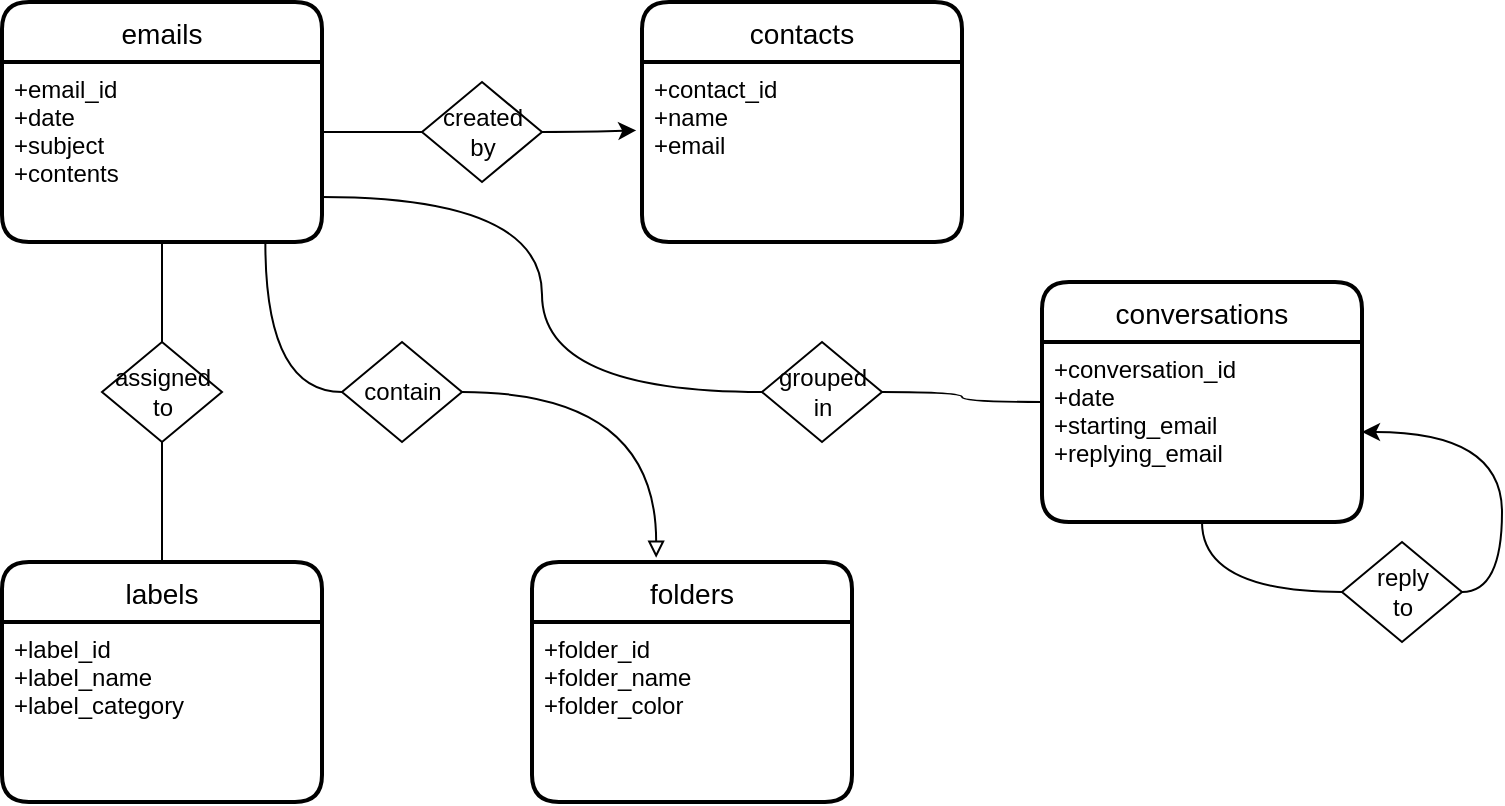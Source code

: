 <mxfile version="16.6.2" type="github">
  <diagram id="S5U35zioawIEqd8V08nD" name="Page-1">
    <mxGraphModel dx="1075" dy="954" grid="1" gridSize="10" guides="1" tooltips="1" connect="1" arrows="1" fold="1" page="1" pageScale="1" pageWidth="850" pageHeight="1100" math="0" shadow="0">
      <root>
        <mxCell id="0" />
        <mxCell id="1" parent="0" />
        <mxCell id="wlDCUmGC1mf5rQUe6NT3-1" value="emails" style="swimlane;childLayout=stackLayout;horizontal=1;startSize=30;horizontalStack=0;rounded=1;fontSize=14;fontStyle=0;strokeWidth=2;resizeParent=0;resizeLast=1;shadow=0;dashed=0;align=center;" vertex="1" parent="1">
          <mxGeometry x="80" y="80" width="160" height="120" as="geometry" />
        </mxCell>
        <mxCell id="wlDCUmGC1mf5rQUe6NT3-2" value="+email_id&#xa;+date&#xa;+subject&#xa;+contents&#xa;" style="align=left;strokeColor=none;fillColor=none;spacingLeft=4;fontSize=12;verticalAlign=top;resizable=0;rotatable=0;part=1;" vertex="1" parent="wlDCUmGC1mf5rQUe6NT3-1">
          <mxGeometry y="30" width="160" height="90" as="geometry" />
        </mxCell>
        <mxCell id="wlDCUmGC1mf5rQUe6NT3-3" value="contacts" style="swimlane;childLayout=stackLayout;horizontal=1;startSize=30;horizontalStack=0;rounded=1;fontSize=14;fontStyle=0;strokeWidth=2;resizeParent=0;resizeLast=1;shadow=0;dashed=0;align=center;" vertex="1" parent="1">
          <mxGeometry x="400" y="80" width="160" height="120" as="geometry" />
        </mxCell>
        <mxCell id="wlDCUmGC1mf5rQUe6NT3-4" value="+contact_id&#xa;+name&#xa;+email&#xa;" style="align=left;strokeColor=none;fillColor=none;spacingLeft=4;fontSize=12;verticalAlign=top;resizable=0;rotatable=0;part=1;" vertex="1" parent="wlDCUmGC1mf5rQUe6NT3-3">
          <mxGeometry y="30" width="160" height="90" as="geometry" />
        </mxCell>
        <mxCell id="wlDCUmGC1mf5rQUe6NT3-5" value="folders" style="swimlane;childLayout=stackLayout;horizontal=1;startSize=30;horizontalStack=0;rounded=1;fontSize=14;fontStyle=0;strokeWidth=2;resizeParent=0;resizeLast=1;shadow=0;dashed=0;align=center;" vertex="1" parent="1">
          <mxGeometry x="345" y="360" width="160" height="120" as="geometry" />
        </mxCell>
        <mxCell id="wlDCUmGC1mf5rQUe6NT3-6" value="+folder_id&#xa;+folder_name&#xa;+folder_color " style="align=left;strokeColor=none;fillColor=none;spacingLeft=4;fontSize=12;verticalAlign=top;resizable=0;rotatable=0;part=1;" vertex="1" parent="wlDCUmGC1mf5rQUe6NT3-5">
          <mxGeometry y="30" width="160" height="90" as="geometry" />
        </mxCell>
        <mxCell id="wlDCUmGC1mf5rQUe6NT3-7" value="labels " style="swimlane;childLayout=stackLayout;horizontal=1;startSize=30;horizontalStack=0;rounded=1;fontSize=14;fontStyle=0;strokeWidth=2;resizeParent=0;resizeLast=1;shadow=0;dashed=0;align=center;" vertex="1" parent="1">
          <mxGeometry x="80" y="360" width="160" height="120" as="geometry" />
        </mxCell>
        <mxCell id="wlDCUmGC1mf5rQUe6NT3-8" value="+label_id&#xa;+label_name&#xa;+label_category " style="align=left;strokeColor=none;fillColor=none;spacingLeft=4;fontSize=12;verticalAlign=top;resizable=0;rotatable=0;part=1;" vertex="1" parent="wlDCUmGC1mf5rQUe6NT3-7">
          <mxGeometry y="30" width="160" height="90" as="geometry" />
        </mxCell>
        <mxCell id="wlDCUmGC1mf5rQUe6NT3-10" value="" style="edgeStyle=orthogonalEdgeStyle;rounded=0;orthogonalLoop=1;jettySize=auto;html=1;curved=1;endArrow=none;endFill=0;" edge="1" parent="1" source="wlDCUmGC1mf5rQUe6NT3-9" target="wlDCUmGC1mf5rQUe6NT3-2">
          <mxGeometry relative="1" as="geometry" />
        </mxCell>
        <mxCell id="wlDCUmGC1mf5rQUe6NT3-11" value="" style="edgeStyle=orthogonalEdgeStyle;rounded=0;orthogonalLoop=1;jettySize=auto;html=1;entryX=0.5;entryY=0;entryDx=0;entryDy=0;curved=1;endArrow=none;endFill=0;" edge="1" parent="1" source="wlDCUmGC1mf5rQUe6NT3-9" target="wlDCUmGC1mf5rQUe6NT3-7">
          <mxGeometry relative="1" as="geometry" />
        </mxCell>
        <mxCell id="wlDCUmGC1mf5rQUe6NT3-9" value="&lt;div&gt;assigned &lt;br&gt;&lt;/div&gt;&lt;div&gt;to&lt;/div&gt;" style="shape=rhombus;html=1;dashed=0;whitespace=wrap;perimeter=rhombusPerimeter;" vertex="1" parent="1">
          <mxGeometry x="130" y="250" width="60" height="50" as="geometry" />
        </mxCell>
        <mxCell id="wlDCUmGC1mf5rQUe6NT3-20" value="" style="edgeStyle=orthogonalEdgeStyle;rounded=0;orthogonalLoop=1;jettySize=auto;html=1;entryX=0.823;entryY=1.006;entryDx=0;entryDy=0;entryPerimeter=0;curved=1;endArrow=none;endFill=0;" edge="1" parent="1" source="wlDCUmGC1mf5rQUe6NT3-12" target="wlDCUmGC1mf5rQUe6NT3-2">
          <mxGeometry relative="1" as="geometry" />
        </mxCell>
        <mxCell id="wlDCUmGC1mf5rQUe6NT3-21" style="edgeStyle=orthogonalEdgeStyle;rounded=0;orthogonalLoop=1;jettySize=auto;html=1;entryX=0.388;entryY=-0.018;entryDx=0;entryDy=0;entryPerimeter=0;curved=1;endArrow=block;endFill=0;" edge="1" parent="1" source="wlDCUmGC1mf5rQUe6NT3-12" target="wlDCUmGC1mf5rQUe6NT3-5">
          <mxGeometry relative="1" as="geometry" />
        </mxCell>
        <mxCell id="wlDCUmGC1mf5rQUe6NT3-12" value="contain" style="shape=rhombus;html=1;dashed=0;whitespace=wrap;perimeter=rhombusPerimeter;" vertex="1" parent="1">
          <mxGeometry x="250" y="250" width="60" height="50" as="geometry" />
        </mxCell>
        <mxCell id="wlDCUmGC1mf5rQUe6NT3-18" value="" style="edgeStyle=orthogonalEdgeStyle;rounded=0;orthogonalLoop=1;jettySize=auto;html=1;entryX=-0.018;entryY=0.38;entryDx=0;entryDy=0;entryPerimeter=0;curved=1;" edge="1" parent="1" source="wlDCUmGC1mf5rQUe6NT3-13" target="wlDCUmGC1mf5rQUe6NT3-4">
          <mxGeometry relative="1" as="geometry" />
        </mxCell>
        <mxCell id="wlDCUmGC1mf5rQUe6NT3-19" value="" style="edgeStyle=orthogonalEdgeStyle;rounded=0;orthogonalLoop=1;jettySize=auto;html=1;curved=1;endArrow=none;endFill=0;" edge="1" parent="1" source="wlDCUmGC1mf5rQUe6NT3-13">
          <mxGeometry relative="1" as="geometry">
            <mxPoint x="240" y="145" as="targetPoint" />
          </mxGeometry>
        </mxCell>
        <mxCell id="wlDCUmGC1mf5rQUe6NT3-13" value="&lt;div&gt;created &lt;br&gt;&lt;/div&gt;&lt;div&gt;by&lt;/div&gt;" style="shape=rhombus;html=1;dashed=0;whitespace=wrap;perimeter=rhombusPerimeter;" vertex="1" parent="1">
          <mxGeometry x="290" y="120" width="60" height="50" as="geometry" />
        </mxCell>
        <mxCell id="wlDCUmGC1mf5rQUe6NT3-16" value="conversations" style="swimlane;childLayout=stackLayout;horizontal=1;startSize=30;horizontalStack=0;rounded=1;fontSize=14;fontStyle=0;strokeWidth=2;resizeParent=0;resizeLast=1;shadow=0;dashed=0;align=center;" vertex="1" parent="1">
          <mxGeometry x="600" y="220" width="160" height="120" as="geometry" />
        </mxCell>
        <mxCell id="wlDCUmGC1mf5rQUe6NT3-17" value="+conversation_id&#xa;+date&#xa;+starting_email&#xa;+replying_email" style="align=left;strokeColor=none;fillColor=none;spacingLeft=4;fontSize=12;verticalAlign=top;resizable=0;rotatable=0;part=1;" vertex="1" parent="wlDCUmGC1mf5rQUe6NT3-16">
          <mxGeometry y="30" width="160" height="90" as="geometry" />
        </mxCell>
        <mxCell id="wlDCUmGC1mf5rQUe6NT3-23" style="edgeStyle=orthogonalEdgeStyle;rounded=0;orthogonalLoop=1;jettySize=auto;html=1;curved=1;endArrow=none;endFill=0;" edge="1" parent="1" source="wlDCUmGC1mf5rQUe6NT3-22" target="wlDCUmGC1mf5rQUe6NT3-16">
          <mxGeometry relative="1" as="geometry" />
        </mxCell>
        <mxCell id="wlDCUmGC1mf5rQUe6NT3-24" style="edgeStyle=orthogonalEdgeStyle;rounded=0;orthogonalLoop=1;jettySize=auto;html=1;entryX=1;entryY=0.75;entryDx=0;entryDy=0;curved=1;endArrow=none;endFill=0;" edge="1" parent="1" source="wlDCUmGC1mf5rQUe6NT3-22" target="wlDCUmGC1mf5rQUe6NT3-2">
          <mxGeometry relative="1" as="geometry" />
        </mxCell>
        <mxCell id="wlDCUmGC1mf5rQUe6NT3-22" value="&lt;div&gt;grouped &lt;br&gt;&lt;/div&gt;&lt;div&gt;in&lt;/div&gt;" style="shape=rhombus;html=1;dashed=0;whitespace=wrap;perimeter=rhombusPerimeter;" vertex="1" parent="1">
          <mxGeometry x="460" y="250" width="60" height="50" as="geometry" />
        </mxCell>
        <mxCell id="wlDCUmGC1mf5rQUe6NT3-26" value="" style="edgeStyle=orthogonalEdgeStyle;curved=1;rounded=0;orthogonalLoop=1;jettySize=auto;html=1;exitX=0;exitY=0.5;exitDx=0;exitDy=0;endArrow=none;endFill=0;" edge="1" parent="1" source="wlDCUmGC1mf5rQUe6NT3-25" target="wlDCUmGC1mf5rQUe6NT3-17">
          <mxGeometry relative="1" as="geometry" />
        </mxCell>
        <mxCell id="wlDCUmGC1mf5rQUe6NT3-27" style="edgeStyle=orthogonalEdgeStyle;curved=1;rounded=0;orthogonalLoop=1;jettySize=auto;html=1;entryX=1;entryY=0.5;entryDx=0;entryDy=0;exitX=1;exitY=0.5;exitDx=0;exitDy=0;" edge="1" parent="1" source="wlDCUmGC1mf5rQUe6NT3-25" target="wlDCUmGC1mf5rQUe6NT3-17">
          <mxGeometry relative="1" as="geometry" />
        </mxCell>
        <mxCell id="wlDCUmGC1mf5rQUe6NT3-25" value="&lt;div&gt;reply &lt;br&gt;&lt;/div&gt;&lt;div&gt;to&lt;br&gt;&lt;/div&gt;" style="shape=rhombus;html=1;dashed=0;whitespace=wrap;perimeter=rhombusPerimeter;" vertex="1" parent="1">
          <mxGeometry x="750" y="350" width="60" height="50" as="geometry" />
        </mxCell>
      </root>
    </mxGraphModel>
  </diagram>
</mxfile>
